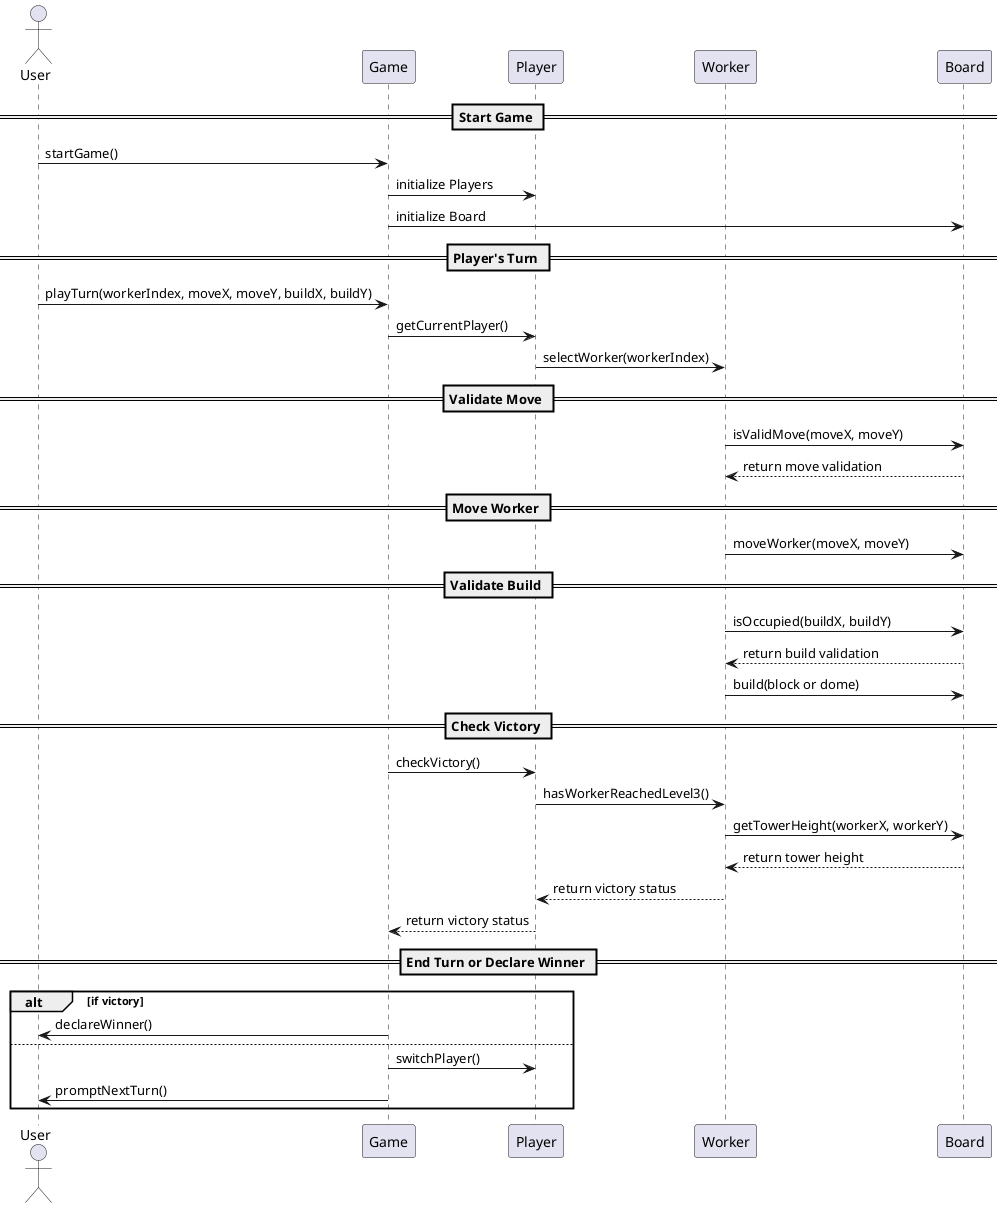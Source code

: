 @startuml
actor User

participant "Game" as G
participant "Player" as P
participant "Worker" as W
participant "Board" as B

== Start Game ==
User -> G: startGame()
G -> P: initialize Players
G -> B: initialize Board

== Player's Turn ==
User -> G: playTurn(workerIndex, moveX, moveY, buildX, buildY)
G -> P: getCurrentPlayer()
P -> W: selectWorker(workerIndex)

== Validate Move ==
W -> B: isValidMove(moveX, moveY)
B --> W: return move validation

== Move Worker ==
W -> B: moveWorker(moveX, moveY)

== Validate Build ==
W -> B: isOccupied(buildX, buildY)
B --> W: return build validation
W -> B: build(block or dome)

== Check Victory ==
G -> P: checkVictory()
P -> W: hasWorkerReachedLevel3()
W -> B: getTowerHeight(workerX, workerY)
B --> W: return tower height
W --> P: return victory status
P --> G: return victory status

== End Turn or Declare Winner ==
alt if victory
    G -> User: declareWinner()
else
    G -> P: switchPlayer()
    G -> User: promptNextTurn()
end
@enduml
